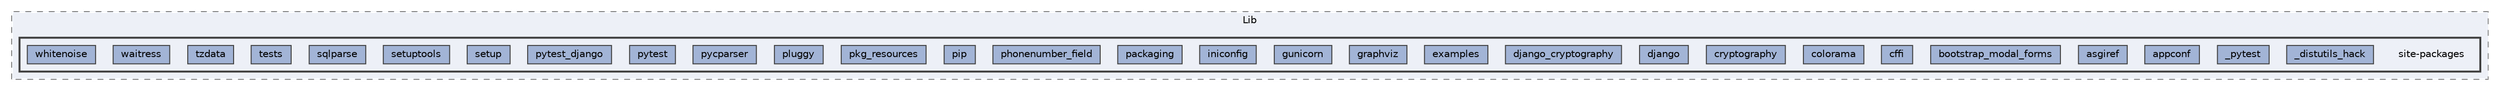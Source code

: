 digraph "C:/Users/LukeMabie/documents/Development/Password_Saver_Using_Django-master/venv/Lib/site-packages"
{
 // LATEX_PDF_SIZE
  bgcolor="transparent";
  edge [fontname=Helvetica,fontsize=10,labelfontname=Helvetica,labelfontsize=10];
  node [fontname=Helvetica,fontsize=10,shape=box,height=0.2,width=0.4];
  compound=true
  subgraph clusterdir_e2fab60da35c6caaeadf93b97d8cf2b8 {
    graph [ bgcolor="#edf0f7", pencolor="grey50", label="Lib", fontname=Helvetica,fontsize=10 style="filled,dashed", URL="dir_e2fab60da35c6caaeadf93b97d8cf2b8.html",tooltip=""]
  subgraph clusterdir_880bfa2d0d53b289c2c7691ccbc75f95 {
    graph [ bgcolor="#edf0f7", pencolor="grey25", label="", fontname=Helvetica,fontsize=10 style="filled,bold", URL="dir_880bfa2d0d53b289c2c7691ccbc75f95.html",tooltip=""]
    dir_880bfa2d0d53b289c2c7691ccbc75f95 [shape=plaintext, label="site-packages"];
  dir_cb7090309824a6a6c53e000afdacdb9d [label="_distutils_hack", fillcolor="#a2b4d6", color="grey25", style="filled", URL="dir_cb7090309824a6a6c53e000afdacdb9d.html",tooltip=""];
  dir_b3b37a221e9061020e777f5b90b2470a [label="_pytest", fillcolor="#a2b4d6", color="grey25", style="filled", URL="dir_b3b37a221e9061020e777f5b90b2470a.html",tooltip=""];
  dir_4bc94ab8af3514adbf2ddc14b2a45945 [label="appconf", fillcolor="#a2b4d6", color="grey25", style="filled", URL="dir_4bc94ab8af3514adbf2ddc14b2a45945.html",tooltip=""];
  dir_293353bdd151bfc2fe42477c4f9213dd [label="asgiref", fillcolor="#a2b4d6", color="grey25", style="filled", URL="dir_293353bdd151bfc2fe42477c4f9213dd.html",tooltip=""];
  dir_8e41f8c6b66fc8ffbc7150126c6beee7 [label="bootstrap_modal_forms", fillcolor="#a2b4d6", color="grey25", style="filled", URL="dir_8e41f8c6b66fc8ffbc7150126c6beee7.html",tooltip=""];
  dir_baa1384be0f4446eb7f8c2f1ee16c82e [label="cffi", fillcolor="#a2b4d6", color="grey25", style="filled", URL="dir_baa1384be0f4446eb7f8c2f1ee16c82e.html",tooltip=""];
  dir_0e5189e3634507e02a0782e88da732b0 [label="colorama", fillcolor="#a2b4d6", color="grey25", style="filled", URL="dir_0e5189e3634507e02a0782e88da732b0.html",tooltip=""];
  dir_d53e03d325f1b24485af37fd4bfc516d [label="cryptography", fillcolor="#a2b4d6", color="grey25", style="filled", URL="dir_d53e03d325f1b24485af37fd4bfc516d.html",tooltip=""];
  dir_fd6995093b1bd7e4f343e90421fa64e3 [label="django", fillcolor="#a2b4d6", color="grey25", style="filled", URL="dir_fd6995093b1bd7e4f343e90421fa64e3.html",tooltip=""];
  dir_a810f7a5bc00c012ebcdea71aa10fac8 [label="django_cryptography", fillcolor="#a2b4d6", color="grey25", style="filled", URL="dir_a810f7a5bc00c012ebcdea71aa10fac8.html",tooltip=""];
  dir_08a03c7cbe479f1a3903d9575faa6808 [label="examples", fillcolor="#a2b4d6", color="grey25", style="filled", URL="dir_08a03c7cbe479f1a3903d9575faa6808.html",tooltip=""];
  dir_7ef5041c82e9e6fa2ecb38f1958fef9e [label="graphviz", fillcolor="#a2b4d6", color="grey25", style="filled", URL="dir_7ef5041c82e9e6fa2ecb38f1958fef9e.html",tooltip=""];
  dir_eb63ecbe7eb858a9b0f777008ab276b9 [label="gunicorn", fillcolor="#a2b4d6", color="grey25", style="filled", URL="dir_eb63ecbe7eb858a9b0f777008ab276b9.html",tooltip=""];
  dir_4aaf80f77fe08174a64a4489e6d21fd7 [label="iniconfig", fillcolor="#a2b4d6", color="grey25", style="filled", URL="dir_4aaf80f77fe08174a64a4489e6d21fd7.html",tooltip=""];
  dir_8074fc6c026a420514d9a2bb71212a0c [label="packaging", fillcolor="#a2b4d6", color="grey25", style="filled", URL="dir_8074fc6c026a420514d9a2bb71212a0c.html",tooltip=""];
  dir_d493c6cbddbc69616a37f956bd3befde [label="phonenumber_field", fillcolor="#a2b4d6", color="grey25", style="filled", URL="dir_d493c6cbddbc69616a37f956bd3befde.html",tooltip=""];
  dir_13ed6477eb849d263663db54b793f046 [label="pip", fillcolor="#a2b4d6", color="grey25", style="filled", URL="dir_13ed6477eb849d263663db54b793f046.html",tooltip=""];
  dir_afa9298eae928b2b4bf6b5b67b095d12 [label="pkg_resources", fillcolor="#a2b4d6", color="grey25", style="filled", URL="dir_afa9298eae928b2b4bf6b5b67b095d12.html",tooltip=""];
  dir_ccc0e90440df2e23ed3d4ddb0cb13a9c [label="pluggy", fillcolor="#a2b4d6", color="grey25", style="filled", URL="dir_ccc0e90440df2e23ed3d4ddb0cb13a9c.html",tooltip=""];
  dir_be37ecd1de0f869337a60b3fd3ce4ee1 [label="pycparser", fillcolor="#a2b4d6", color="grey25", style="filled", URL="dir_be37ecd1de0f869337a60b3fd3ce4ee1.html",tooltip=""];
  dir_22defa659b7a2e3ef612c64fb37d657b [label="pytest", fillcolor="#a2b4d6", color="grey25", style="filled", URL="dir_22defa659b7a2e3ef612c64fb37d657b.html",tooltip=""];
  dir_c97e5834bfad6423124307c4dd1f079f [label="pytest_django", fillcolor="#a2b4d6", color="grey25", style="filled", URL="dir_c97e5834bfad6423124307c4dd1f079f.html",tooltip=""];
  dir_609cfe3368dbed03aca555c0a7d6d870 [label="setup", fillcolor="#a2b4d6", color="grey25", style="filled", URL="dir_609cfe3368dbed03aca555c0a7d6d870.html",tooltip=""];
  dir_9958ccd7b959362a0d3f0e80cfc470b0 [label="setuptools", fillcolor="#a2b4d6", color="grey25", style="filled", URL="dir_9958ccd7b959362a0d3f0e80cfc470b0.html",tooltip=""];
  dir_8663dbf25750359afd5e08141be796e6 [label="sqlparse", fillcolor="#a2b4d6", color="grey25", style="filled", URL="dir_8663dbf25750359afd5e08141be796e6.html",tooltip=""];
  dir_c035618801651b1e32e4113cc11e2794 [label="tests", fillcolor="#a2b4d6", color="grey25", style="filled", URL="dir_c035618801651b1e32e4113cc11e2794.html",tooltip=""];
  dir_bcd76df4d3a1ea5fe8d273a3b6b8d0df [label="tzdata", fillcolor="#a2b4d6", color="grey25", style="filled", URL="dir_bcd76df4d3a1ea5fe8d273a3b6b8d0df.html",tooltip=""];
  dir_d2855ff6d1494e9cf938462bc49d1443 [label="waitress", fillcolor="#a2b4d6", color="grey25", style="filled", URL="dir_d2855ff6d1494e9cf938462bc49d1443.html",tooltip=""];
  dir_616864f6cc1d82bc11cf7280b240633e [label="whitenoise", fillcolor="#a2b4d6", color="grey25", style="filled", URL="dir_616864f6cc1d82bc11cf7280b240633e.html",tooltip=""];
  }
  }
}
